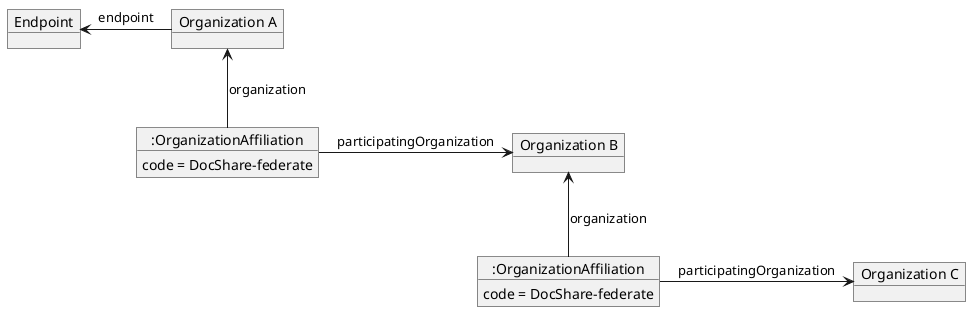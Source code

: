 @startuml
hide footbox

object "Organization A" as OrganizationA
object "Organization B" as OrganizationB
object "Endpoint" as EndpointA
object "Organization C" as OrganizationC
object ":OrganizationAffiliation" as OrgAff
OrgAff : code = DocShare-federate
OrgAff -> OrganizationB : participatingOrganization
OrganizationA <-- OrgAff : organization
object ":OrganizationAffiliation" as OrgAff2
OrgAff2 : code = DocShare-federate
OrgAff2 -> OrganizationC : participatingOrganization
OrganizationB <-- OrgAff2 : organization

EndpointA <- OrganizationA : endpoint

@enduml

